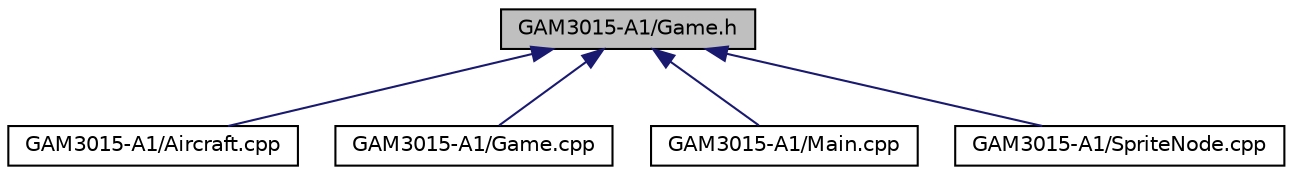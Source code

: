 digraph "GAM3015-A1/Game.h"
{
 // LATEX_PDF_SIZE
  edge [fontname="Helvetica",fontsize="10",labelfontname="Helvetica",labelfontsize="10"];
  node [fontname="Helvetica",fontsize="10",shape=record];
  Node1 [label="GAM3015-A1/Game.h",height=0.2,width=0.4,color="black", fillcolor="grey75", style="filled", fontcolor="black",tooltip=" "];
  Node1 -> Node2 [dir="back",color="midnightblue",fontsize="10",style="solid"];
  Node2 [label="GAM3015-A1/Aircraft.cpp",height=0.2,width=0.4,color="black", fillcolor="white", style="filled",URL="$_aircraft_8cpp.html",tooltip=" "];
  Node1 -> Node3 [dir="back",color="midnightblue",fontsize="10",style="solid"];
  Node3 [label="GAM3015-A1/Game.cpp",height=0.2,width=0.4,color="black", fillcolor="white", style="filled",URL="$_game_8cpp.html",tooltip=" "];
  Node1 -> Node4 [dir="back",color="midnightblue",fontsize="10",style="solid"];
  Node4 [label="GAM3015-A1/Main.cpp",height=0.2,width=0.4,color="black", fillcolor="white", style="filled",URL="$_main_8cpp.html",tooltip=" "];
  Node1 -> Node5 [dir="back",color="midnightblue",fontsize="10",style="solid"];
  Node5 [label="GAM3015-A1/SpriteNode.cpp",height=0.2,width=0.4,color="black", fillcolor="white", style="filled",URL="$_sprite_node_8cpp.html",tooltip=" "];
}
